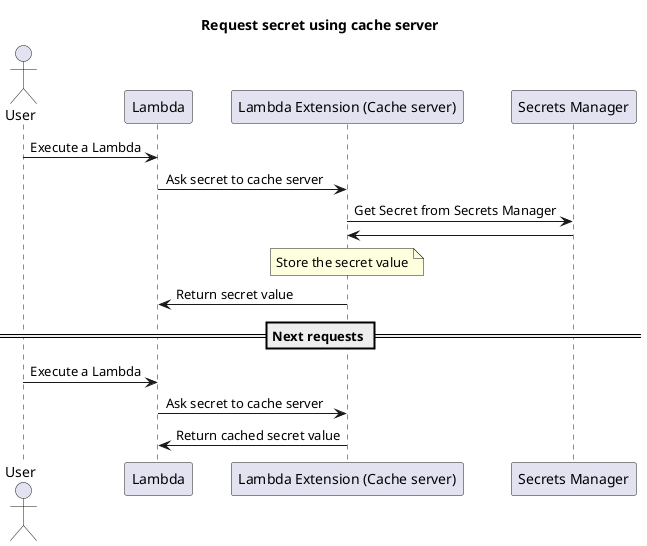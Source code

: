 "@startuml Secret request"

' Visualize it at https://sequencediagram.org/

actor User
participant Lambda
participant "Lambda Extension (Cache server)" as LE
participant "Secrets Manager" AS SM

title Request secret using cache server

User -> Lambda: Execute a Lambda
Lambda -> LE: Ask secret to cache server
LE -> SM: Get Secret from Secrets Manager
SM->LE:
note over of LE: Store the secret value
LE->Lambda: Return secret value

== Next requests ==

User -> Lambda: Execute a Lambda
Lambda -> LE: Ask secret to cache server
LE->Lambda: Return cached secret value